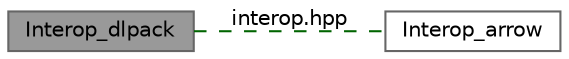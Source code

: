 digraph "Interop_dlpack"
{
 // LATEX_PDF_SIZE
  bgcolor="transparent";
  edge [fontname=Helvetica,fontsize=10,labelfontname=Helvetica,labelfontsize=10];
  node [fontname=Helvetica,fontsize=10,shape=box,height=0.2,width=0.4];
  rankdir=LR;
  Node2 [id="Node000002",label="Interop_arrow",height=0.2,width=0.4,color="grey40", fillcolor="white", style="filled",URL="$group__interop__arrow.html",tooltip=" "];
  Node1 [id="Node000001",label="Interop_dlpack",height=0.2,width=0.4,color="gray40", fillcolor="grey60", style="filled", fontcolor="black",tooltip=" "];
  Node1->Node2 [shape=plaintext, label="interop.hpp", color="darkgreen", dir="none", style="dashed"];
}
